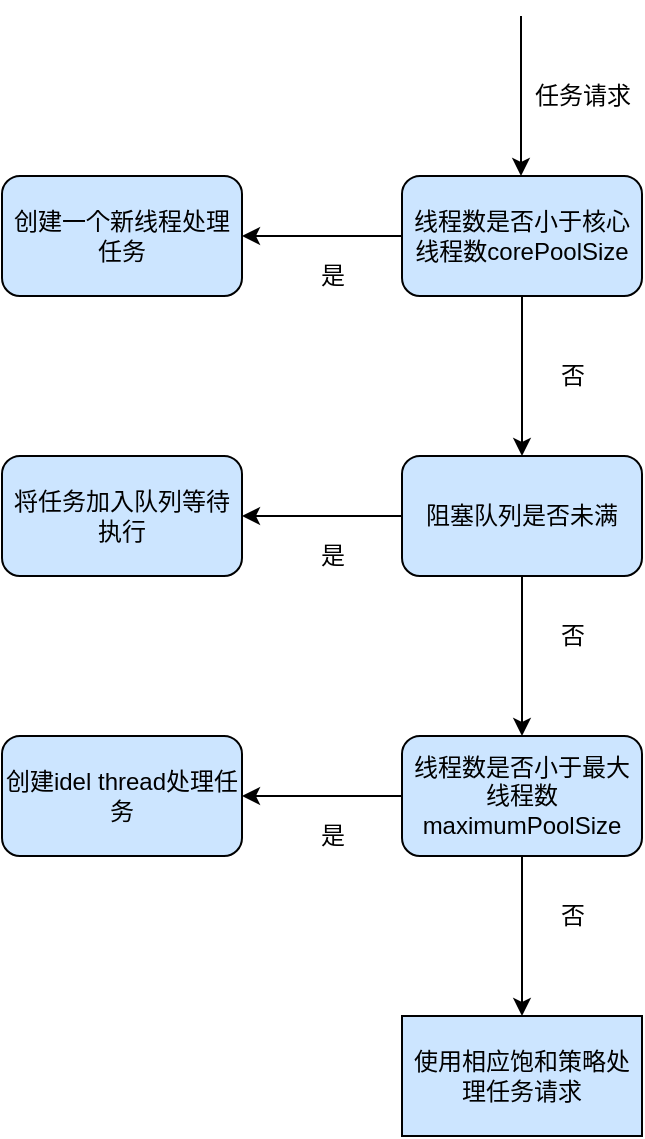 <mxfile version="13.3.0" type="github">
  <diagram id="7x4zrG26Vmu7AJjJExAw" name="Page-1">
    <mxGraphModel dx="830" dy="579" grid="1" gridSize="10" guides="1" tooltips="1" connect="1" arrows="1" fold="1" page="1" pageScale="1" pageWidth="827" pageHeight="1169" math="0" shadow="0">
      <root>
        <mxCell id="0" />
        <mxCell id="1" parent="0" />
        <mxCell id="aR5xU2yVpEh94drZomTJ-6" value="" style="edgeStyle=orthogonalEdgeStyle;rounded=0;orthogonalLoop=1;jettySize=auto;html=1;" parent="1" source="lCGzQRFo7NH5bOHaUzRh-1" target="aR5xU2yVpEh94drZomTJ-5" edge="1">
          <mxGeometry relative="1" as="geometry" />
        </mxCell>
        <mxCell id="QHBKl7Xj4HWweKLmu-7t-7" value="" style="edgeStyle=orthogonalEdgeStyle;rounded=0;orthogonalLoop=1;jettySize=auto;html=1;" edge="1" parent="1" source="lCGzQRFo7NH5bOHaUzRh-1" target="QHBKl7Xj4HWweKLmu-7t-6">
          <mxGeometry relative="1" as="geometry" />
        </mxCell>
        <mxCell id="lCGzQRFo7NH5bOHaUzRh-1" value="线程数是否小于核心线程数corePoolSize" style="rounded=1;whiteSpace=wrap;html=1;fillColor=#CCE5FF;" parent="1" vertex="1">
          <mxGeometry x="310" y="140" width="120" height="60" as="geometry" />
        </mxCell>
        <mxCell id="QHBKl7Xj4HWweKLmu-7t-6" value="创建一个新线程处理任务" style="rounded=1;whiteSpace=wrap;html=1;fillColor=#CCE5FF;" vertex="1" parent="1">
          <mxGeometry x="110" y="140" width="120" height="60" as="geometry" />
        </mxCell>
        <mxCell id="aR5xU2yVpEh94drZomTJ-8" value="" style="edgeStyle=orthogonalEdgeStyle;rounded=0;orthogonalLoop=1;jettySize=auto;html=1;" parent="1" source="aR5xU2yVpEh94drZomTJ-5" target="aR5xU2yVpEh94drZomTJ-7" edge="1">
          <mxGeometry relative="1" as="geometry" />
        </mxCell>
        <mxCell id="QHBKl7Xj4HWweKLmu-7t-18" value="" style="edgeStyle=orthogonalEdgeStyle;rounded=0;orthogonalLoop=1;jettySize=auto;html=1;" edge="1" parent="1" source="aR5xU2yVpEh94drZomTJ-5" target="QHBKl7Xj4HWweKLmu-7t-17">
          <mxGeometry relative="1" as="geometry" />
        </mxCell>
        <mxCell id="aR5xU2yVpEh94drZomTJ-5" value="阻塞队列是否未满" style="rounded=1;whiteSpace=wrap;html=1;fillColor=#CCE5FF;" parent="1" vertex="1">
          <mxGeometry x="310" y="280" width="120" height="60" as="geometry" />
        </mxCell>
        <mxCell id="QHBKl7Xj4HWweKLmu-7t-17" value="将任务加入队列等待执行" style="rounded=1;whiteSpace=wrap;html=1;fillColor=#CCE5FF;" vertex="1" parent="1">
          <mxGeometry x="110" y="280" width="120" height="60" as="geometry" />
        </mxCell>
        <mxCell id="QHBKl7Xj4HWweKLmu-7t-21" value="" style="edgeStyle=orthogonalEdgeStyle;rounded=0;orthogonalLoop=1;jettySize=auto;html=1;" edge="1" parent="1" source="aR5xU2yVpEh94drZomTJ-7" target="QHBKl7Xj4HWweKLmu-7t-20">
          <mxGeometry relative="1" as="geometry" />
        </mxCell>
        <mxCell id="QHBKl7Xj4HWweKLmu-7t-23" value="" style="edgeStyle=orthogonalEdgeStyle;rounded=0;orthogonalLoop=1;jettySize=auto;html=1;" edge="1" parent="1" source="aR5xU2yVpEh94drZomTJ-7">
          <mxGeometry relative="1" as="geometry">
            <mxPoint x="370" y="560" as="targetPoint" />
          </mxGeometry>
        </mxCell>
        <mxCell id="aR5xU2yVpEh94drZomTJ-7" value="线程数是否小于最大线程数maximumPoolSize" style="rounded=1;whiteSpace=wrap;html=1;fillColor=#CCE5FF;" parent="1" vertex="1">
          <mxGeometry x="310" y="420" width="120" height="60" as="geometry" />
        </mxCell>
        <mxCell id="QHBKl7Xj4HWweKLmu-7t-20" value="创建idel thread处理任务" style="rounded=1;whiteSpace=wrap;html=1;fillColor=#CCE5FF;" vertex="1" parent="1">
          <mxGeometry x="110" y="420" width="120" height="60" as="geometry" />
        </mxCell>
        <mxCell id="QHBKl7Xj4HWweKLmu-7t-3" value="" style="edgeStyle=orthogonalEdgeStyle;rounded=0;orthogonalLoop=1;jettySize=auto;html=1;" edge="1" parent="1">
          <mxGeometry relative="1" as="geometry">
            <mxPoint x="369.5" y="60" as="sourcePoint" />
            <mxPoint x="369.5" y="140" as="targetPoint" />
          </mxGeometry>
        </mxCell>
        <mxCell id="QHBKl7Xj4HWweKLmu-7t-4" value="任务请求" style="text;html=1;resizable=0;autosize=1;align=center;verticalAlign=middle;points=[];fillColor=none;strokeColor=none;rounded=0;" vertex="1" parent="1">
          <mxGeometry x="370" y="90" width="60" height="20" as="geometry" />
        </mxCell>
        <mxCell id="QHBKl7Xj4HWweKLmu-7t-8" value="是" style="text;html=1;resizable=0;autosize=1;align=center;verticalAlign=middle;points=[];fillColor=none;strokeColor=none;rounded=0;" vertex="1" parent="1">
          <mxGeometry x="260" y="460" width="30" height="20" as="geometry" />
        </mxCell>
        <mxCell id="QHBKl7Xj4HWweKLmu-7t-9" value="否" style="text;html=1;resizable=0;autosize=1;align=center;verticalAlign=middle;points=[];fillColor=none;strokeColor=none;rounded=0;" vertex="1" parent="1">
          <mxGeometry x="380" y="500" width="30" height="20" as="geometry" />
        </mxCell>
        <mxCell id="QHBKl7Xj4HWweKLmu-7t-12" value="是" style="text;html=1;resizable=0;autosize=1;align=center;verticalAlign=middle;points=[];fillColor=none;strokeColor=none;rounded=0;" vertex="1" parent="1">
          <mxGeometry x="260" y="180" width="30" height="20" as="geometry" />
        </mxCell>
        <mxCell id="QHBKl7Xj4HWweKLmu-7t-15" value="否" style="text;html=1;resizable=0;autosize=1;align=center;verticalAlign=middle;points=[];fillColor=none;strokeColor=none;rounded=0;" vertex="1" parent="1">
          <mxGeometry x="380" y="230" width="30" height="20" as="geometry" />
        </mxCell>
        <mxCell id="QHBKl7Xj4HWweKLmu-7t-16" value="否" style="text;html=1;resizable=0;autosize=1;align=center;verticalAlign=middle;points=[];fillColor=none;strokeColor=none;rounded=0;" vertex="1" parent="1">
          <mxGeometry x="380" y="360" width="30" height="20" as="geometry" />
        </mxCell>
        <mxCell id="QHBKl7Xj4HWweKLmu-7t-19" value="是" style="text;html=1;resizable=0;autosize=1;align=center;verticalAlign=middle;points=[];fillColor=none;strokeColor=none;rounded=0;" vertex="1" parent="1">
          <mxGeometry x="260" y="320" width="30" height="20" as="geometry" />
        </mxCell>
        <mxCell id="QHBKl7Xj4HWweKLmu-7t-24" value="&lt;span&gt;使用相应饱和策略处理任务请求&lt;/span&gt;" style="rounded=0;whiteSpace=wrap;html=1;fillColor=#CCE5FF;" vertex="1" parent="1">
          <mxGeometry x="310" y="560" width="120" height="60" as="geometry" />
        </mxCell>
      </root>
    </mxGraphModel>
  </diagram>
</mxfile>
